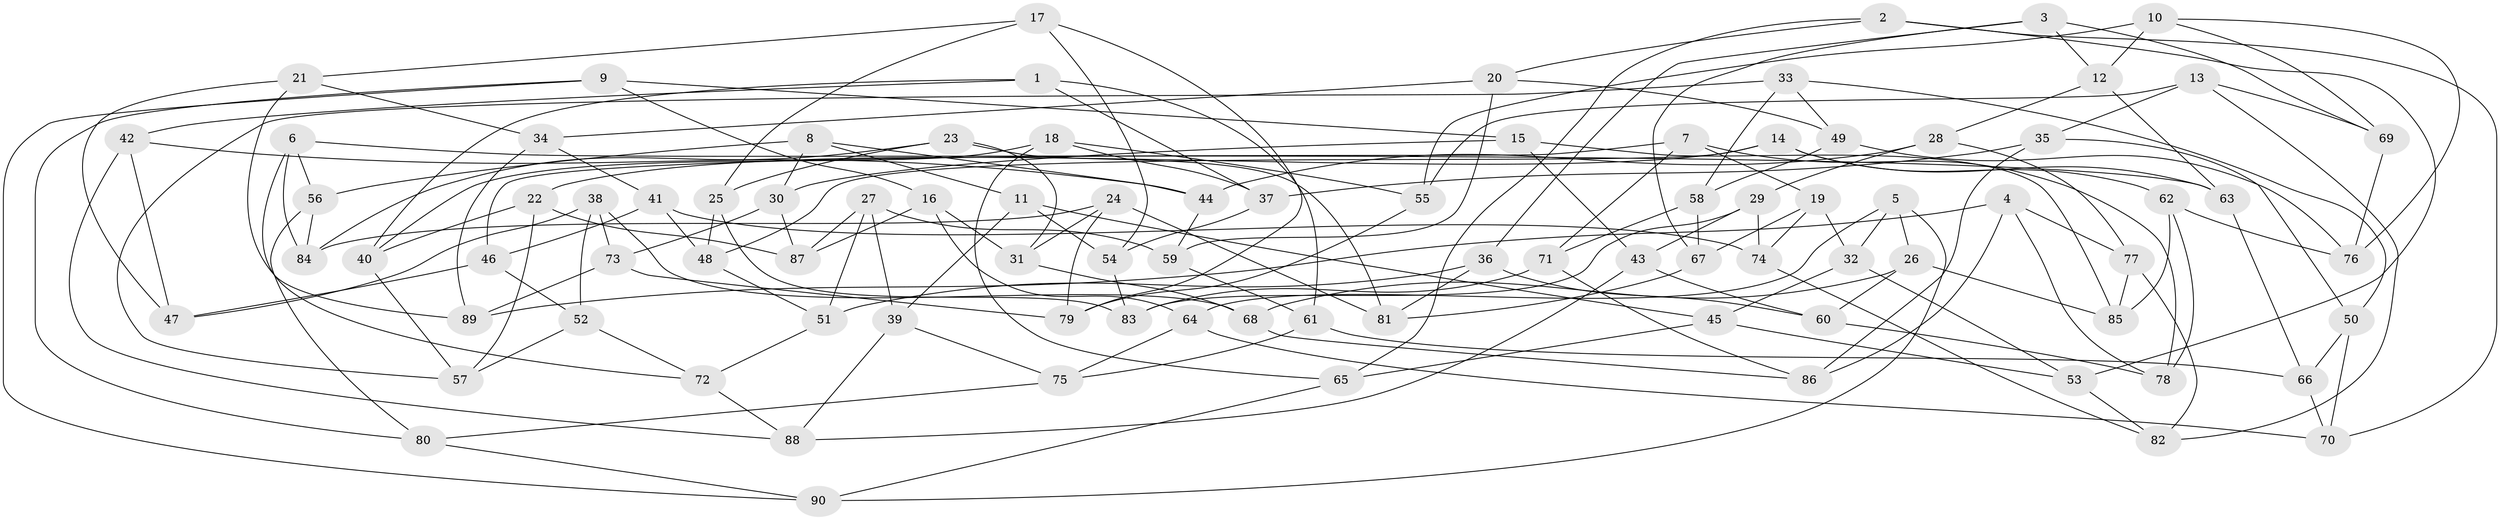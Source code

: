 // Generated by graph-tools (version 1.1) at 2025/11/02/27/25 16:11:46]
// undirected, 90 vertices, 180 edges
graph export_dot {
graph [start="1"]
  node [color=gray90,style=filled];
  1;
  2;
  3;
  4;
  5;
  6;
  7;
  8;
  9;
  10;
  11;
  12;
  13;
  14;
  15;
  16;
  17;
  18;
  19;
  20;
  21;
  22;
  23;
  24;
  25;
  26;
  27;
  28;
  29;
  30;
  31;
  32;
  33;
  34;
  35;
  36;
  37;
  38;
  39;
  40;
  41;
  42;
  43;
  44;
  45;
  46;
  47;
  48;
  49;
  50;
  51;
  52;
  53;
  54;
  55;
  56;
  57;
  58;
  59;
  60;
  61;
  62;
  63;
  64;
  65;
  66;
  67;
  68;
  69;
  70;
  71;
  72;
  73;
  74;
  75;
  76;
  77;
  78;
  79;
  80;
  81;
  82;
  83;
  84;
  85;
  86;
  87;
  88;
  89;
  90;
  1 -- 37;
  1 -- 61;
  1 -- 40;
  1 -- 42;
  2 -- 70;
  2 -- 20;
  2 -- 53;
  2 -- 65;
  3 -- 36;
  3 -- 67;
  3 -- 12;
  3 -- 69;
  4 -- 78;
  4 -- 77;
  4 -- 86;
  4 -- 89;
  5 -- 90;
  5 -- 32;
  5 -- 26;
  5 -- 64;
  6 -- 84;
  6 -- 56;
  6 -- 63;
  6 -- 72;
  7 -- 78;
  7 -- 19;
  7 -- 46;
  7 -- 71;
  8 -- 11;
  8 -- 56;
  8 -- 44;
  8 -- 30;
  9 -- 80;
  9 -- 90;
  9 -- 16;
  9 -- 15;
  10 -- 55;
  10 -- 12;
  10 -- 69;
  10 -- 76;
  11 -- 39;
  11 -- 45;
  11 -- 54;
  12 -- 63;
  12 -- 28;
  13 -- 35;
  13 -- 82;
  13 -- 55;
  13 -- 69;
  14 -- 22;
  14 -- 62;
  14 -- 48;
  14 -- 63;
  15 -- 43;
  15 -- 30;
  15 -- 85;
  16 -- 64;
  16 -- 31;
  16 -- 87;
  17 -- 54;
  17 -- 25;
  17 -- 21;
  17 -- 79;
  18 -- 65;
  18 -- 55;
  18 -- 37;
  18 -- 40;
  19 -- 67;
  19 -- 32;
  19 -- 74;
  20 -- 34;
  20 -- 49;
  20 -- 59;
  21 -- 47;
  21 -- 34;
  21 -- 89;
  22 -- 57;
  22 -- 40;
  22 -- 87;
  23 -- 25;
  23 -- 81;
  23 -- 31;
  23 -- 84;
  24 -- 31;
  24 -- 79;
  24 -- 84;
  24 -- 81;
  25 -- 83;
  25 -- 48;
  26 -- 85;
  26 -- 68;
  26 -- 60;
  27 -- 87;
  27 -- 39;
  27 -- 59;
  27 -- 51;
  28 -- 29;
  28 -- 77;
  28 -- 44;
  29 -- 83;
  29 -- 74;
  29 -- 43;
  30 -- 87;
  30 -- 73;
  31 -- 68;
  32 -- 45;
  32 -- 53;
  33 -- 50;
  33 -- 58;
  33 -- 57;
  33 -- 49;
  34 -- 41;
  34 -- 89;
  35 -- 50;
  35 -- 37;
  35 -- 86;
  36 -- 51;
  36 -- 60;
  36 -- 81;
  37 -- 54;
  38 -- 73;
  38 -- 68;
  38 -- 52;
  38 -- 47;
  39 -- 88;
  39 -- 75;
  40 -- 57;
  41 -- 74;
  41 -- 48;
  41 -- 46;
  42 -- 47;
  42 -- 88;
  42 -- 44;
  43 -- 88;
  43 -- 60;
  44 -- 59;
  45 -- 53;
  45 -- 65;
  46 -- 47;
  46 -- 52;
  48 -- 51;
  49 -- 58;
  49 -- 76;
  50 -- 66;
  50 -- 70;
  51 -- 72;
  52 -- 57;
  52 -- 72;
  53 -- 82;
  54 -- 83;
  55 -- 79;
  56 -- 80;
  56 -- 84;
  58 -- 67;
  58 -- 71;
  59 -- 61;
  60 -- 78;
  61 -- 75;
  61 -- 66;
  62 -- 76;
  62 -- 85;
  62 -- 78;
  63 -- 66;
  64 -- 70;
  64 -- 75;
  65 -- 90;
  66 -- 70;
  67 -- 81;
  68 -- 86;
  69 -- 76;
  71 -- 86;
  71 -- 83;
  72 -- 88;
  73 -- 79;
  73 -- 89;
  74 -- 82;
  75 -- 80;
  77 -- 85;
  77 -- 82;
  80 -- 90;
}
